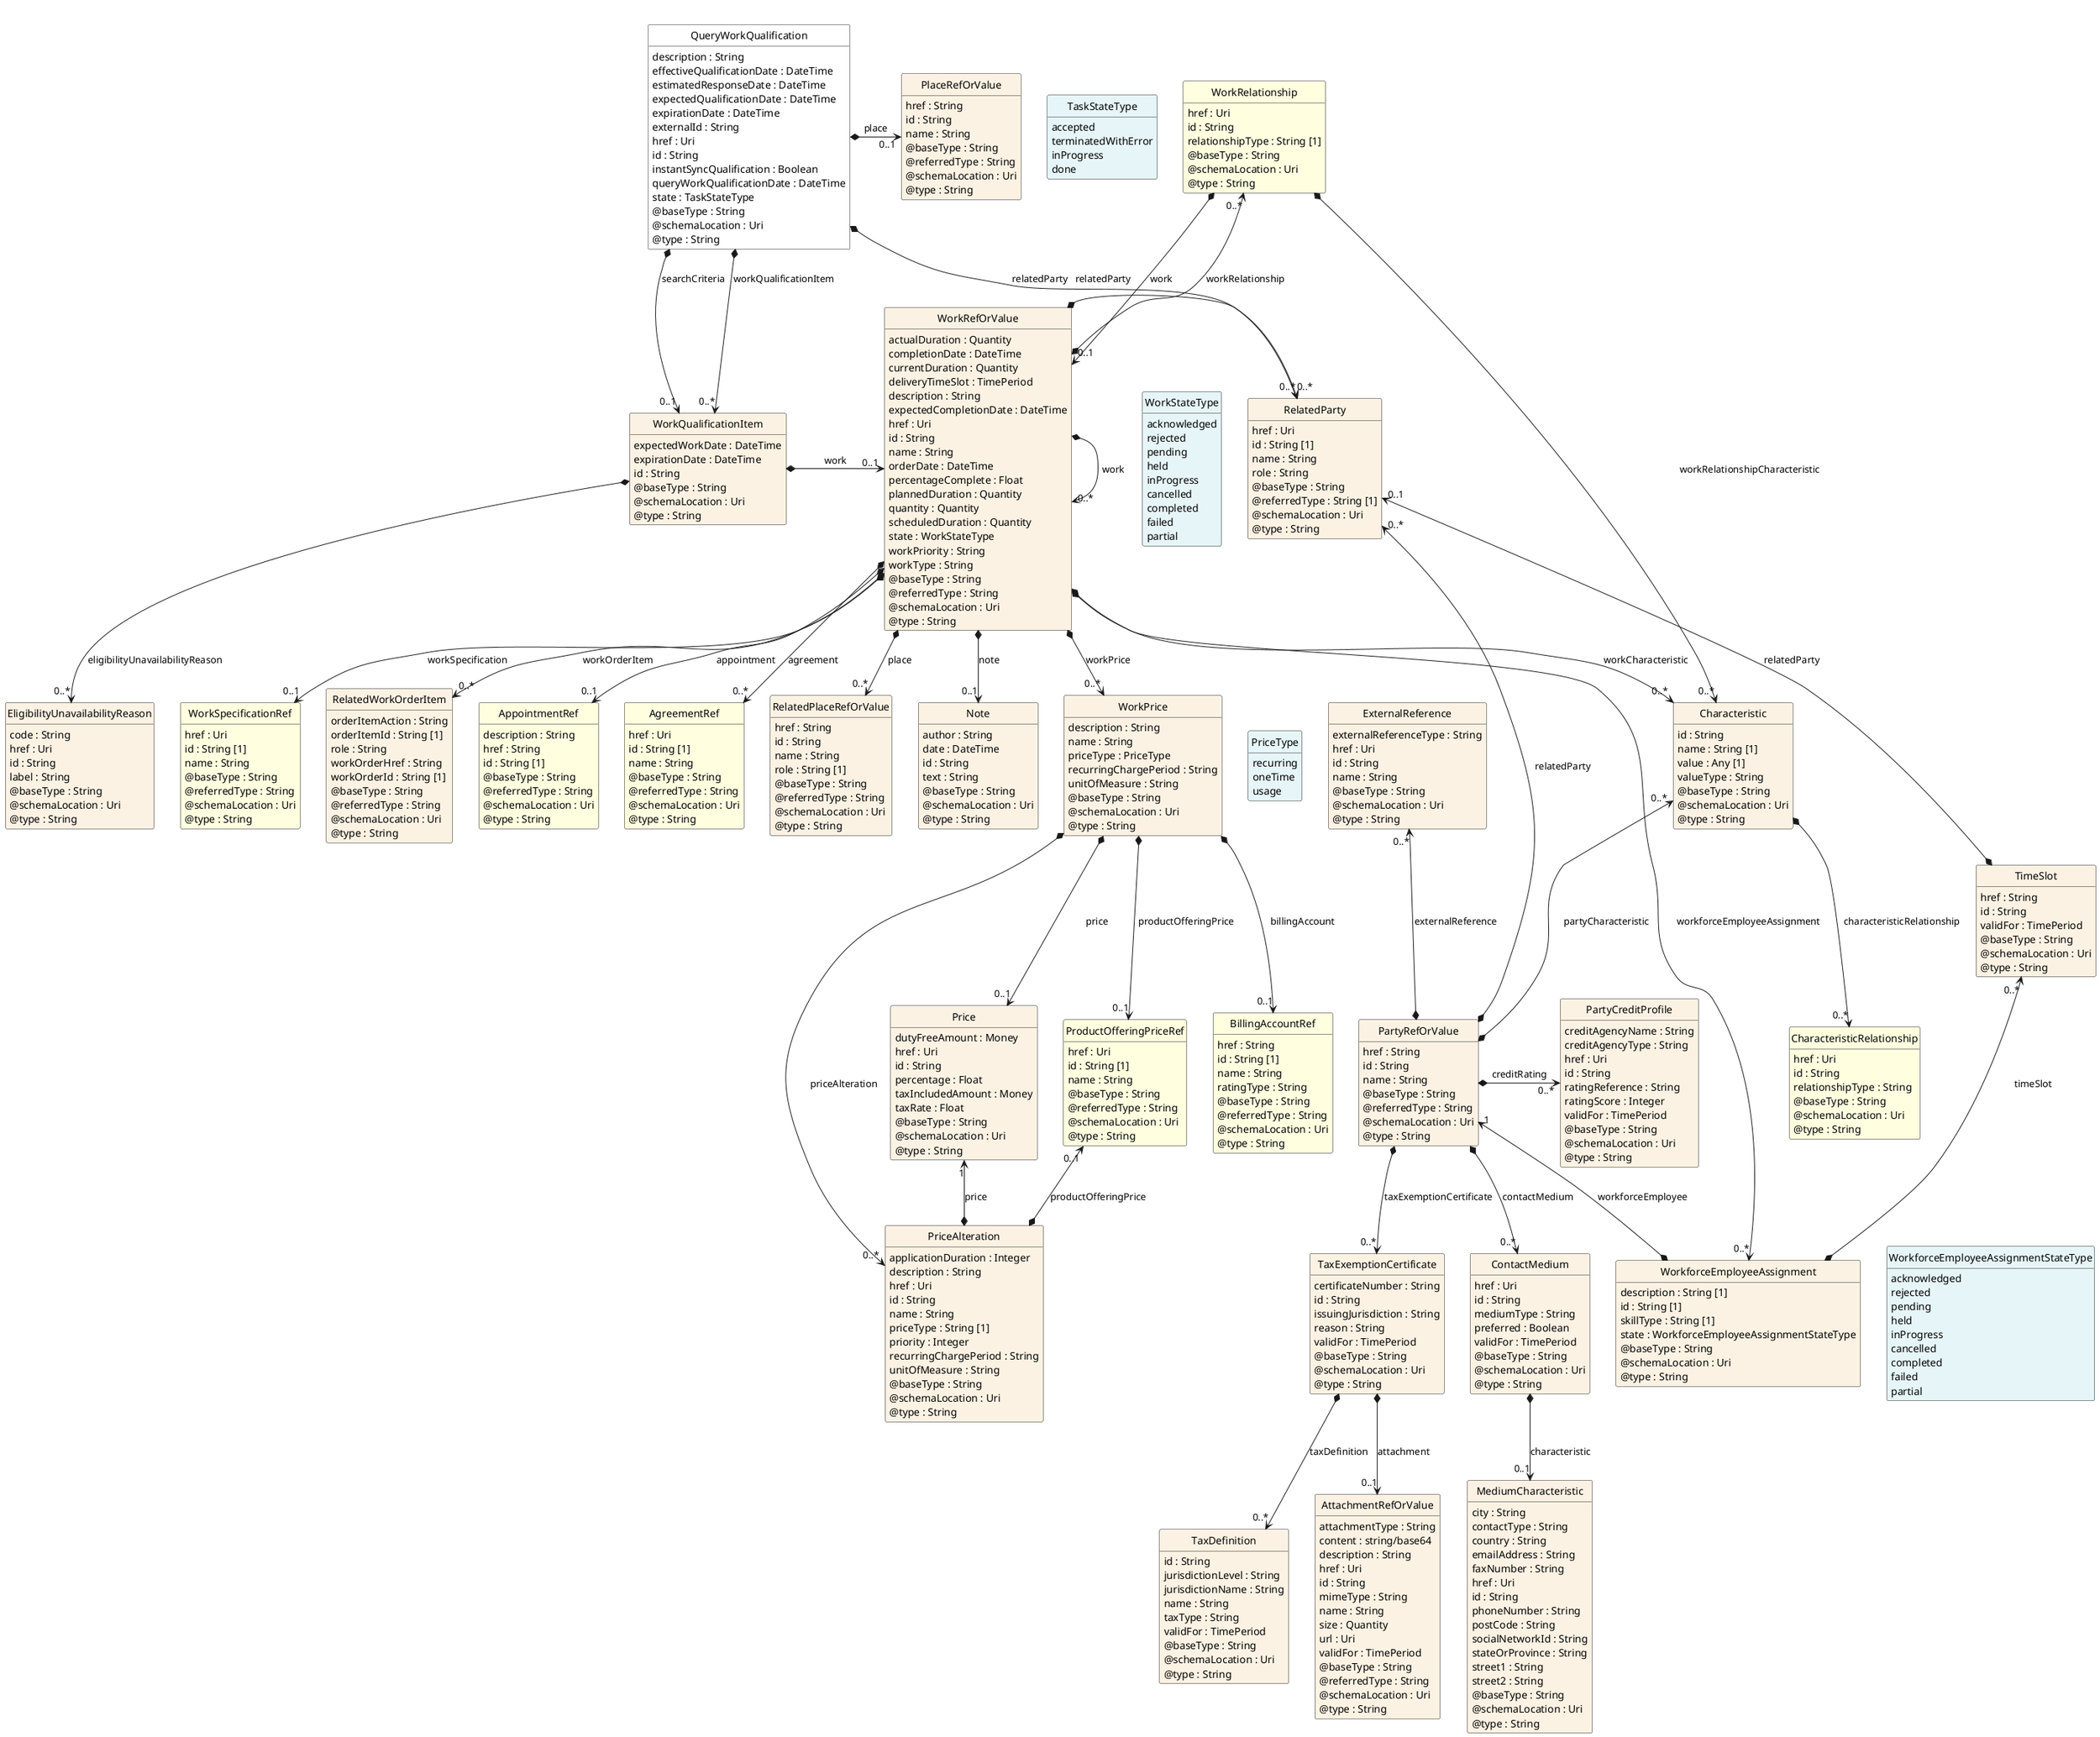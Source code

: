 @startuml
hide circle
hide methods
hide stereotype
show <<Enumeration>> stereotype
skinparam class {
   BackgroundColor<<Enumeration>> #E6F5F7
   BackgroundColor<<Ref>> #FFFFE0
   BackgroundColor<<Pivot>> #FFFFFFF
   BackgroundColor<<SimpleType>> #E2F0DA
   BackgroundColor #FCF2E3
}

class QueryWorkQualification <<Pivot>> {
    description : String
    effectiveQualificationDate : DateTime
    estimatedResponseDate : DateTime
    expectedQualificationDate : DateTime
    expirationDate : DateTime
    externalId : String
    href : Uri
    id : String
    instantSyncQualification : Boolean
    queryWorkQualificationDate : DateTime
    state : TaskStateType
    @baseType : String
    @schemaLocation : Uri
    @type : String
}

class WorkQualificationItem  {
    expectedWorkDate : DateTime
    expirationDate : DateTime
    id : String
    @baseType : String
    @schemaLocation : Uri
    @type : String
}

class EligibilityUnavailabilityReason  {
    code : String
    href : Uri
    id : String
    label : String
    @baseType : String
    @schemaLocation : Uri
    @type : String
}

class WorkRefOrValue  {
    actualDuration : Quantity
    completionDate : DateTime
    currentDuration : Quantity
    deliveryTimeSlot : TimePeriod
    description : String
    expectedCompletionDate : DateTime
    href : Uri
    id : String
    name : String
    orderDate : DateTime
    percentageComplete : Float
    plannedDuration : Quantity
    quantity : Quantity
    scheduledDuration : Quantity
    state : WorkStateType
    workPriority : String
    workType : String
    @baseType : String
    @referredType : String
    @schemaLocation : Uri
    @type : String
}

class Note  {
    author : String
    date : DateTime
    id : String
    text : String
    @baseType : String
    @schemaLocation : Uri
    @type : String
}

class WorkRelationship  <<Ref>> {
    href : Uri
    id : String
    relationshipType : String [1]
    @baseType : String
    @schemaLocation : Uri
    @type : String
}

class Characteristic  {
    id : String
    name : String [1]
    value : Any [1]
    valueType : String
    @baseType : String
    @schemaLocation : Uri
    @type : String
}

class CharacteristicRelationship  <<Ref>> {
    href : Uri
    id : String
    relationshipType : String
    @baseType : String
    @schemaLocation : Uri
    @type : String
}

class AppointmentRef  <<Ref>> {
    description : String
    href : String
    id : String [1]
    @baseType : String
    @referredType : String
    @schemaLocation : Uri
    @type : String
}

class WorkPrice  {
    description : String
    name : String
    priceType : PriceType
    recurringChargePeriod : String
    unitOfMeasure : String
    @baseType : String
    @schemaLocation : Uri
    @type : String
}

class Price  {
    dutyFreeAmount : Money
    href : Uri
    id : String
    percentage : Float
    taxIncludedAmount : Money
    taxRate : Float
    @baseType : String
    @schemaLocation : Uri
    @type : String
}

class PriceType <<Enumeration>> {
    recurring
    oneTime
    usage
}

class ProductOfferingPriceRef  <<Ref>> {
    href : Uri
    id : String [1]
    name : String
    @baseType : String
    @referredType : String
    @schemaLocation : Uri
    @type : String
}

class BillingAccountRef  <<Ref>> {
    href : String
    id : String [1]
    name : String
    ratingType : String
    @baseType : String
    @referredType : String
    @schemaLocation : Uri
    @type : String
}

class PriceAlteration  {
    applicationDuration : Integer
    description : String
    href : Uri
    id : String
    name : String
    priceType : String [1]
    priority : Integer
    recurringChargePeriod : String
    unitOfMeasure : String
    @baseType : String
    @schemaLocation : Uri
    @type : String
}

class WorkSpecificationRef  <<Ref>> {
    href : Uri
    id : String [1]
    name : String
    @baseType : String
    @referredType : String
    @schemaLocation : Uri
    @type : String
}

class RelatedPlaceRefOrValue  {
    href : String
    id : String
    name : String
    role : String [1]
    @baseType : String
    @referredType : String
    @schemaLocation : Uri
    @type : String
}

class WorkStateType <<Enumeration>> {
    acknowledged
    rejected
    pending
    held
    inProgress
    cancelled
    completed
    failed
    partial
}

class WorkforceEmployeeAssignment  {
    description : String [1]
    id : String [1]
    skillType : String [1]
    state : WorkforceEmployeeAssignmentStateType
    @baseType : String
    @schemaLocation : Uri
    @type : String
}

class TimeSlot  {
    href : String
    id : String
    validFor : TimePeriod
    @baseType : String
    @schemaLocation : Uri
    @type : String
}

class RelatedParty  {
    href : Uri
    id : String [1]
    name : String
    role : String
    @baseType : String
    @referredType : String [1]
    @schemaLocation : Uri
    @type : String
}

class WorkforceEmployeeAssignmentStateType <<Enumeration>> {
    acknowledged
    rejected
    pending
    held
    inProgress
    cancelled
    completed
    failed
    partial
}

class PartyRefOrValue  {
    href : String
    id : String
    name : String
    @baseType : String
    @referredType : String
    @schemaLocation : Uri
    @type : String
}

class TaxExemptionCertificate  {
    certificateNumber : String
    id : String
    issuingJurisdiction : String
    reason : String
    validFor : TimePeriod
    @baseType : String
    @schemaLocation : Uri
    @type : String
}

class TaxDefinition  {
    id : String
    jurisdictionLevel : String
    jurisdictionName : String
    name : String
    taxType : String
    validFor : TimePeriod
    @baseType : String
    @schemaLocation : Uri
    @type : String
}

class AttachmentRefOrValue  {
    attachmentType : String
    content : string/base64
    description : String
    href : Uri
    id : String
    mimeType : String
    name : String
    size : Quantity
    url : Uri
    validFor : TimePeriod
    @baseType : String
    @referredType : String
    @schemaLocation : Uri
    @type : String
}

class ContactMedium  {
    href : Uri
    id : String
    mediumType : String
    preferred : Boolean
    validFor : TimePeriod
    @baseType : String
    @schemaLocation : Uri
    @type : String
}

class MediumCharacteristic  {
    city : String
    contactType : String
    country : String
    emailAddress : String
    faxNumber : String
    href : Uri
    id : String
    phoneNumber : String
    postCode : String
    socialNetworkId : String
    stateOrProvince : String
    street1 : String
    street2 : String
    @baseType : String
    @schemaLocation : Uri
    @type : String
}

class ExternalReference  {
    externalReferenceType : String
    href : Uri
    id : String
    name : String
    @baseType : String
    @schemaLocation : Uri
    @type : String
}

class PartyCreditProfile  {
    creditAgencyName : String
    creditAgencyType : String
    href : Uri
    id : String
    ratingReference : String
    ratingScore : Integer
    validFor : TimePeriod
    @baseType : String
    @schemaLocation : Uri
    @type : String
}

class AgreementRef  <<Ref>> {
    href : Uri
    id : String [1]
    name : String
    @baseType : String
    @referredType : String
    @schemaLocation : Uri
    @type : String
}

class RelatedWorkOrderItem  {
    orderItemAction : String
    orderItemId : String [1]
    role : String
    workOrderHref : String
    workOrderId : String [1]
    @baseType : String
    @referredType : String
    @schemaLocation : Uri
    @type : String
}

class PlaceRefOrValue  {
    href : String
    id : String
    name : String
    @baseType : String
    @referredType : String
    @schemaLocation : Uri
    @type : String
}

class TaskStateType <<Enumeration>> {
    accepted
    terminatedWithError
    inProgress
    done
}

QueryWorkQualification -right[hidden]-> TaskStateType

QueryWorkQualification *-->  "0..*" RelatedParty : relatedParty

QueryWorkQualification *-->  "0..*" WorkQualificationItem : workQualificationItem

QueryWorkQualification *-->  "0..1" WorkQualificationItem : searchCriteria

WorkQualificationItem *-right-> "0..1" WorkRefOrValue : work

WorkRefOrValue *-right-> "0..*" RelatedParty : relatedParty

WorkRefOrValue *-right-> "0..*" WorkRefOrValue : work

WorkRefOrValue -right[hidden]-> WorkStateType

WorkRelationship "0..*" <--* WorkRefOrValue : workRelationship

WorkRefOrValue *-->  "0..*" Characteristic : workCharacteristic

WorkRefOrValue *-->  "0..*" WorkforceEmployeeAssignment : workforceEmployeeAssignment

WorkRefOrValue *-->  "0..*" WorkPrice : workPrice

WorkRelationship *-->  "0..1" WorkRefOrValue : work

WorkRelationship *-->  "0..*" Characteristic : workRelationshipCharacteristic

WorkPrice *-->  "0..1" Price : price

WorkPrice *-->  "0..1" ProductOfferingPriceRef : productOfferingPrice

WorkPrice -right[hidden]-> PriceType

WorkPrice *-->  "0..*" PriceAlteration : priceAlteration

Price "1" <--* PriceAlteration : price

ProductOfferingPriceRef "0..1" <--* PriceAlteration : productOfferingPrice

TimeSlot "0..*" <--* WorkforceEmployeeAssignment : timeSlot

RelatedParty "0..1" <--* TimeSlot : relatedParty

PartyRefOrValue "1" <--* WorkforceEmployeeAssignment : workforceEmployee

RelatedParty "0..*" <--* PartyRefOrValue : relatedParty

WorkforceEmployeeAssignment -right[hidden]-> WorkforceEmployeeAssignmentStateType

Characteristic "0..*" <--* PartyRefOrValue : partyCharacteristic

WorkRefOrValue *-->  "0..1" Note : note

Characteristic <-left[hidden]- Note

WorkRefOrValue *-->  "0..*" RelatedPlaceRefOrValue : place

Note <-left[hidden]- RelatedPlaceRefOrValue

WorkRefOrValue *-->  "0..*" AgreementRef : agreement

RelatedPlaceRefOrValue <-left[hidden]- AgreementRef

WorkRefOrValue *-->  "0..1" AppointmentRef : appointment

AgreementRef <-left[hidden]- AppointmentRef

WorkRefOrValue *-->  "0..*" RelatedWorkOrderItem : workOrderItem

AppointmentRef <-left[hidden]- RelatedWorkOrderItem

WorkRefOrValue *-->  "0..1" WorkSpecificationRef : workSpecification

RelatedWorkOrderItem <-left[hidden]- WorkSpecificationRef

PartyRefOrValue *-right-> "0..*" PartyCreditProfile : creditRating

ExternalReference "0..*" <--* PartyRefOrValue : externalReference

PartyRefOrValue *-->  "0..*" ContactMedium : contactMedium

ContactMedium -right[hidden]-> WorkforceEmployeeAssignment

PartyRefOrValue *-->  "0..*" TaxExemptionCertificate : taxExemptionCertificate

TaxExemptionCertificate -right[hidden]-> ContactMedium

WorkPrice *-->  "0..1" BillingAccountRef : billingAccount

PlaceRefOrValue "0..1" <-left-* QueryWorkQualification : place

WorkQualificationItem *-->  "0..*" EligibilityUnavailabilityReason : eligibilityUnavailabilityReason

TaxExemptionCertificate *-->  "0..*" TaxDefinition : taxDefinition

TaxExemptionCertificate *-->  "0..1" AttachmentRefOrValue : attachment

Characteristic *-->  "0..*" CharacteristicRelationship : characteristicRelationship

ContactMedium *-->  "0..1" MediumCharacteristic : characteristic

@enduml